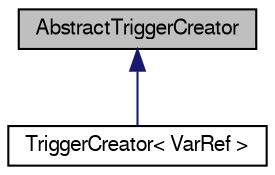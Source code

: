 digraph G
{
  edge [fontname="FreeSans",fontsize="10",labelfontname="FreeSans",labelfontsize="10"];
  node [fontname="FreeSans",fontsize="10",shape=record];
  Node1 [label="AbstractTriggerCreator",height=0.2,width=0.4,color="black", fillcolor="grey75", style="filled" fontcolor="black"];
  Node1 -> Node2 [dir=back,color="midnightblue",fontsize="10",style="solid",fontname="FreeSans"];
  Node2 [label="TriggerCreator\< VarRef \>",height=0.2,width=0.4,color="black", fillcolor="white", style="filled",URL="$struct_trigger_creator.html",tooltip="Concrete Trigger Creators. Allows a trigger to be passed around before being imposed..."];
}
